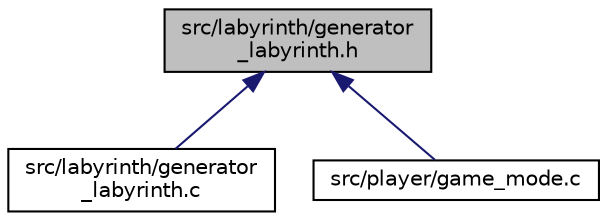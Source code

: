 digraph "src/labyrinth/generator_labyrinth.h"
{
  edge [fontname="Helvetica",fontsize="10",labelfontname="Helvetica",labelfontsize="10"];
  node [fontname="Helvetica",fontsize="10",shape=record];
  Node2 [label="src/labyrinth/generator\l_labyrinth.h",height=0.2,width=0.4,color="black", fillcolor="grey75", style="filled", fontcolor="black"];
  Node2 -> Node3 [dir="back",color="midnightblue",fontsize="10",style="solid",fontname="Helvetica"];
  Node3 [label="src/labyrinth/generator\l_labyrinth.c",height=0.2,width=0.4,color="black", fillcolor="white", style="filled",URL="$generator__labyrinth_8c.html",tooltip="generate a perfect labyrinth with bonus / traps "];
  Node2 -> Node4 [dir="back",color="midnightblue",fontsize="10",style="solid",fontname="Helvetica"];
  Node4 [label="src/player/game_mode.c",height=0.2,width=0.4,color="black", fillcolor="white", style="filled",URL="$game__mode_8c.html",tooltip="function to launch game modes "];
}
